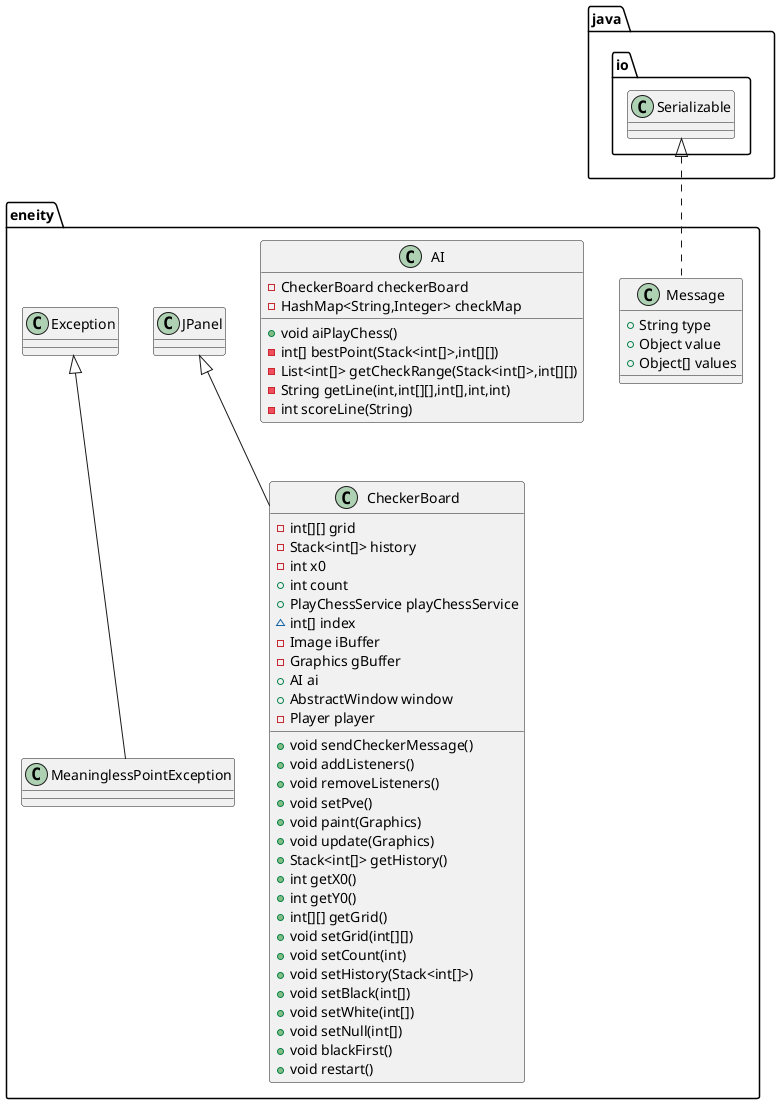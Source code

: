 @startuml
class eneity.CheckerBoard {
- int[][] grid
- Stack<int[]> history
- int x0
+ int count
+ PlayChessService playChessService
~ int[] index
- Image iBuffer
- Graphics gBuffer
+ AI ai
+ AbstractWindow window
- Player player
+ void sendCheckerMessage()
+ void addListeners()
+ void removeListeners()
+ void setPve()
+ void paint(Graphics)
+ void update(Graphics)
+ Stack<int[]> getHistory()
+ int getX0()
+ int getY0()
+ int[][] getGrid()
+ void setGrid(int[][])
+ void setCount(int)
+ void setHistory(Stack<int[]>)
+ void setBlack(int[])
+ void setWhite(int[])
+ void setNull(int[])
+ void blackFirst()
+ void restart()
}
class eneity.MeaninglessPointException {
}
class eneity.Message {
+ String type
+ Object value
+ Object[] values
}
class eneity.AI {
- CheckerBoard checkerBoard
- HashMap<String,Integer> checkMap
+ void aiPlayChess()
- int[] bestPoint(Stack<int[]>,int[][])
- List<int[]> getCheckRange(Stack<int[]>,int[][])
- String getLine(int,int[][],int[],int,int)
- int scoreLine(String)
}


eneity.JPanel <|-- eneity.CheckerBoard
eneity.Exception <|-- eneity.MeaninglessPointException
java.io.Serializable <|.. eneity.Message
@enduml